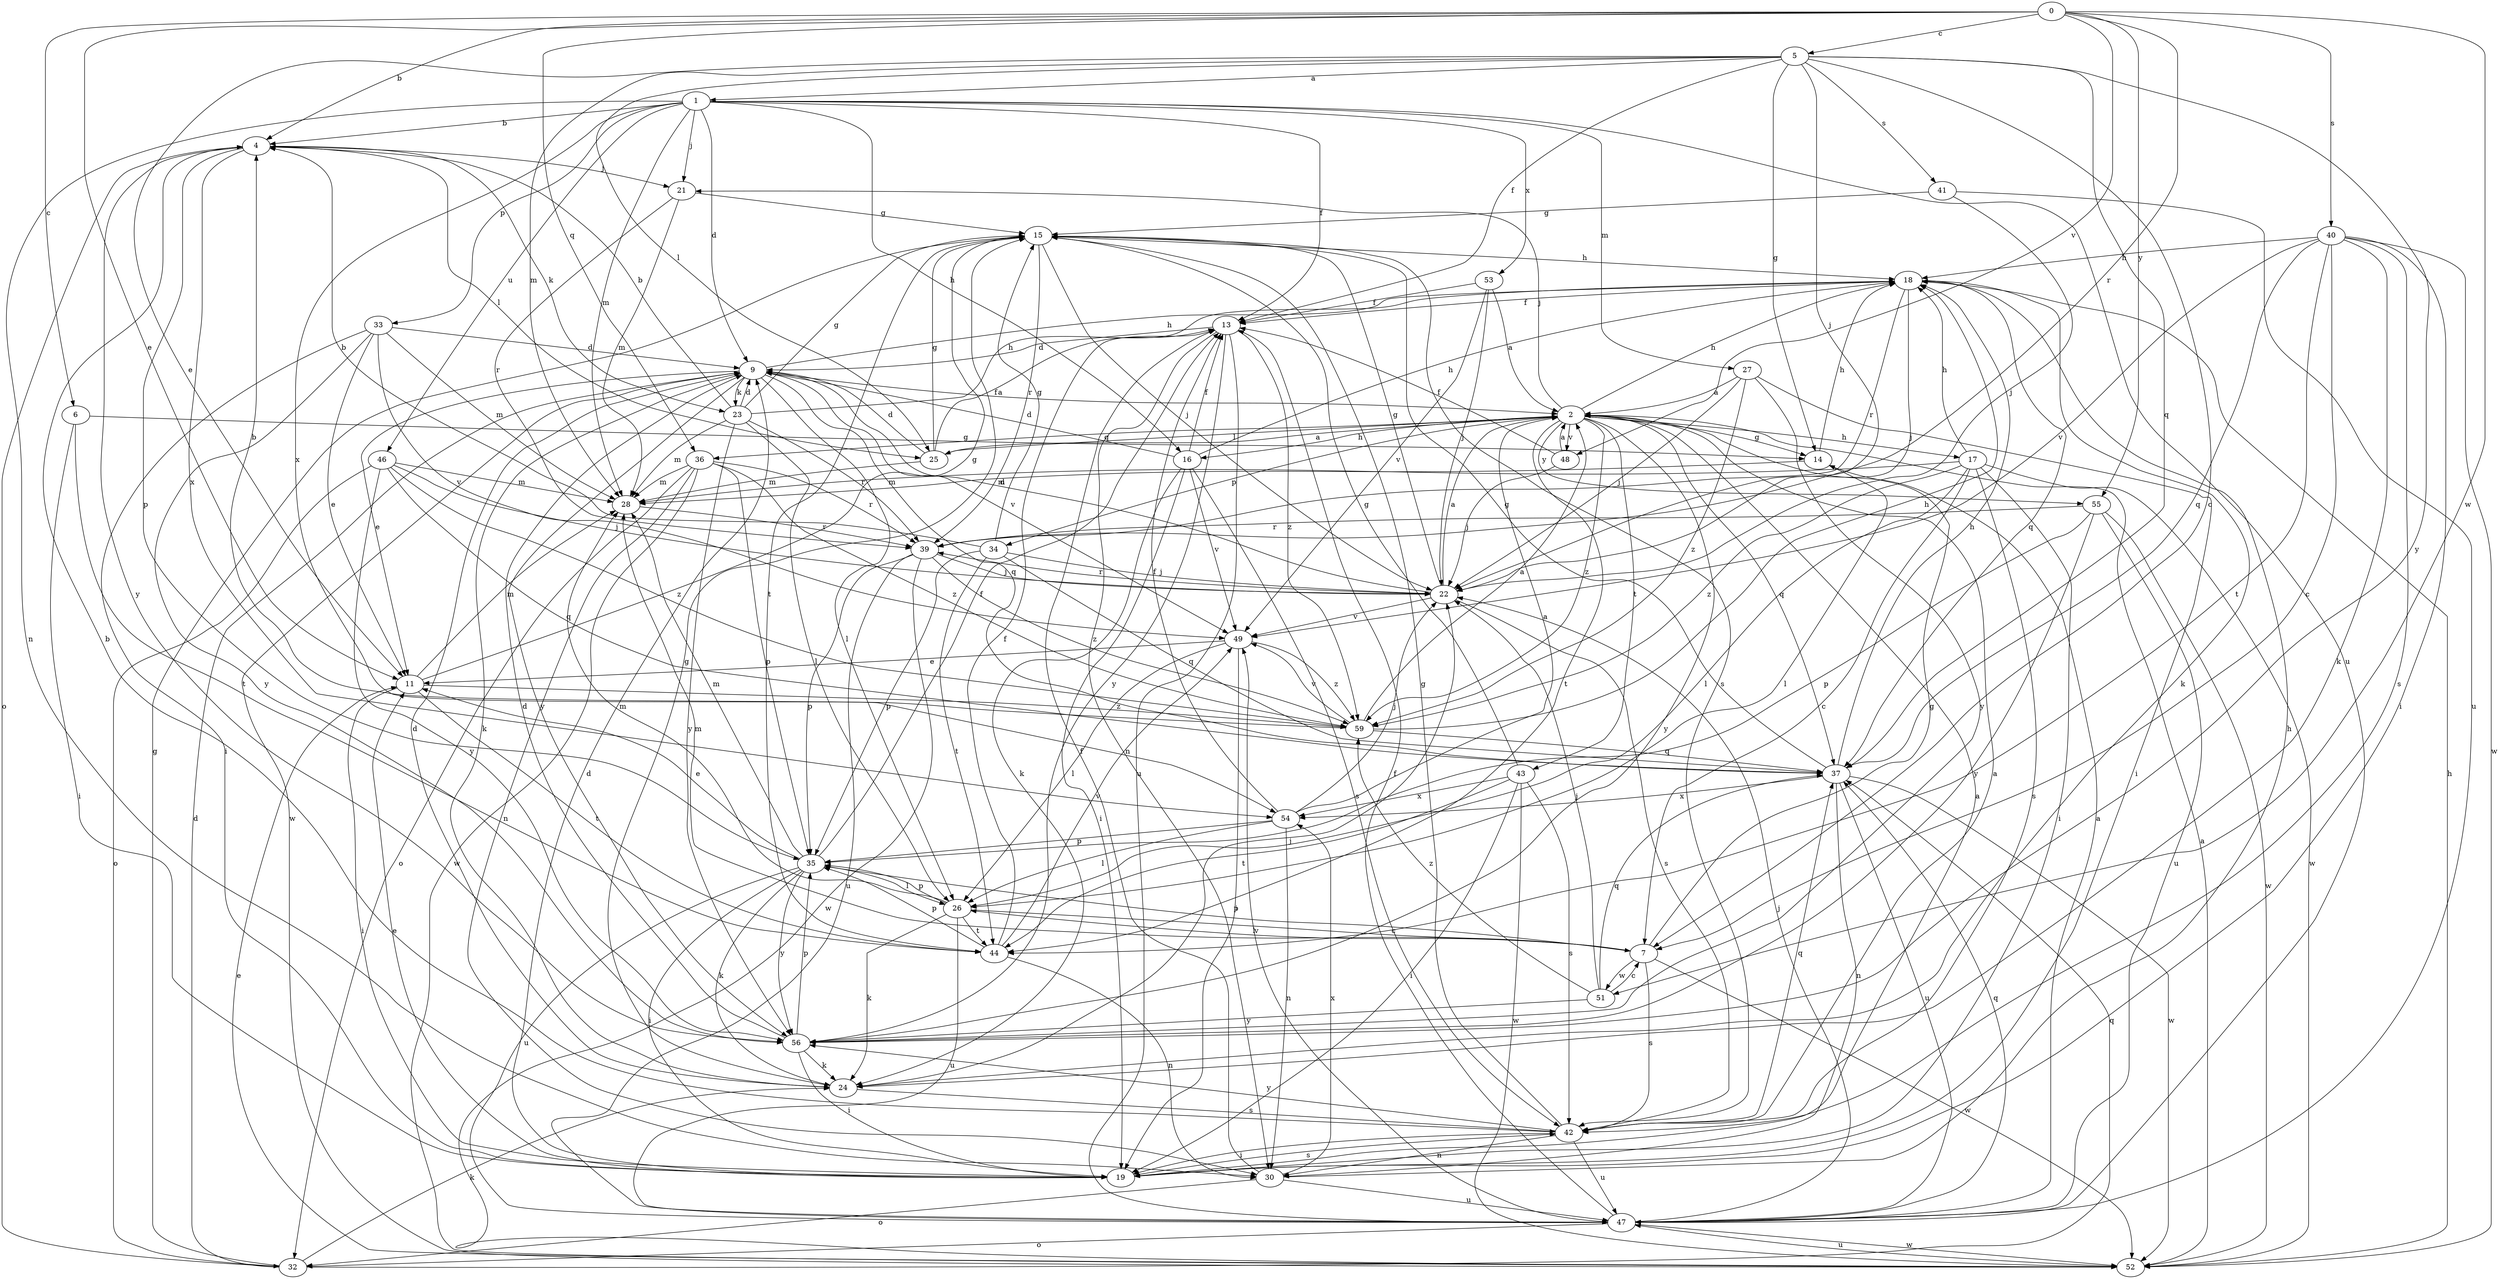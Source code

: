 strict digraph  {
0;
1;
2;
4;
5;
6;
7;
9;
11;
13;
14;
15;
16;
17;
18;
19;
21;
22;
23;
24;
25;
26;
27;
28;
30;
32;
33;
34;
35;
36;
37;
39;
40;
41;
42;
43;
44;
46;
47;
48;
49;
51;
52;
53;
54;
55;
56;
59;
0 -> 4  [label=b];
0 -> 5  [label=c];
0 -> 6  [label=c];
0 -> 11  [label=e];
0 -> 36  [label=q];
0 -> 39  [label=r];
0 -> 40  [label=s];
0 -> 48  [label=v];
0 -> 51  [label=w];
0 -> 55  [label=y];
1 -> 4  [label=b];
1 -> 9  [label=d];
1 -> 13  [label=f];
1 -> 16  [label=h];
1 -> 21  [label=j];
1 -> 27  [label=m];
1 -> 28  [label=m];
1 -> 30  [label=n];
1 -> 33  [label=p];
1 -> 46  [label=u];
1 -> 47  [label=u];
1 -> 53  [label=x];
1 -> 54  [label=x];
2 -> 14  [label=g];
2 -> 16  [label=h];
2 -> 17  [label=h];
2 -> 18  [label=h];
2 -> 21  [label=j];
2 -> 25  [label=l];
2 -> 34  [label=p];
2 -> 36  [label=q];
2 -> 37  [label=q];
2 -> 43  [label=t];
2 -> 44  [label=t];
2 -> 48  [label=v];
2 -> 55  [label=y];
2 -> 56  [label=y];
2 -> 59  [label=z];
4 -> 21  [label=j];
4 -> 23  [label=k];
4 -> 25  [label=l];
4 -> 32  [label=o];
4 -> 35  [label=p];
4 -> 54  [label=x];
4 -> 56  [label=y];
5 -> 1  [label=a];
5 -> 7  [label=c];
5 -> 11  [label=e];
5 -> 13  [label=f];
5 -> 14  [label=g];
5 -> 22  [label=j];
5 -> 25  [label=l];
5 -> 28  [label=m];
5 -> 37  [label=q];
5 -> 41  [label=s];
5 -> 56  [label=y];
6 -> 14  [label=g];
6 -> 19  [label=i];
6 -> 44  [label=t];
7 -> 14  [label=g];
7 -> 26  [label=l];
7 -> 28  [label=m];
7 -> 35  [label=p];
7 -> 42  [label=s];
7 -> 51  [label=w];
7 -> 52  [label=w];
9 -> 2  [label=a];
9 -> 11  [label=e];
9 -> 18  [label=h];
9 -> 23  [label=k];
9 -> 24  [label=k];
9 -> 26  [label=l];
9 -> 37  [label=q];
9 -> 49  [label=v];
9 -> 52  [label=w];
9 -> 56  [label=y];
11 -> 15  [label=g];
11 -> 19  [label=i];
11 -> 28  [label=m];
11 -> 44  [label=t];
11 -> 59  [label=z];
13 -> 9  [label=d];
13 -> 30  [label=n];
13 -> 47  [label=u];
13 -> 56  [label=y];
13 -> 59  [label=z];
14 -> 18  [label=h];
14 -> 26  [label=l];
14 -> 28  [label=m];
15 -> 18  [label=h];
15 -> 22  [label=j];
15 -> 39  [label=r];
15 -> 42  [label=s];
15 -> 44  [label=t];
16 -> 9  [label=d];
16 -> 13  [label=f];
16 -> 18  [label=h];
16 -> 19  [label=i];
16 -> 24  [label=k];
16 -> 42  [label=s];
16 -> 49  [label=v];
17 -> 7  [label=c];
17 -> 18  [label=h];
17 -> 19  [label=i];
17 -> 26  [label=l];
17 -> 28  [label=m];
17 -> 42  [label=s];
17 -> 52  [label=w];
17 -> 59  [label=z];
18 -> 13  [label=f];
18 -> 22  [label=j];
18 -> 24  [label=k];
18 -> 37  [label=q];
18 -> 39  [label=r];
19 -> 2  [label=a];
19 -> 9  [label=d];
19 -> 11  [label=e];
19 -> 42  [label=s];
21 -> 15  [label=g];
21 -> 28  [label=m];
21 -> 39  [label=r];
22 -> 2  [label=a];
22 -> 9  [label=d];
22 -> 15  [label=g];
22 -> 39  [label=r];
22 -> 42  [label=s];
22 -> 49  [label=v];
23 -> 4  [label=b];
23 -> 9  [label=d];
23 -> 15  [label=g];
23 -> 18  [label=h];
23 -> 26  [label=l];
23 -> 28  [label=m];
23 -> 39  [label=r];
23 -> 56  [label=y];
24 -> 9  [label=d];
24 -> 15  [label=g];
24 -> 22  [label=j];
24 -> 42  [label=s];
25 -> 2  [label=a];
25 -> 9  [label=d];
25 -> 13  [label=f];
25 -> 15  [label=g];
25 -> 28  [label=m];
26 -> 7  [label=c];
26 -> 24  [label=k];
26 -> 28  [label=m];
26 -> 35  [label=p];
26 -> 44  [label=t];
26 -> 47  [label=u];
27 -> 2  [label=a];
27 -> 19  [label=i];
27 -> 22  [label=j];
27 -> 56  [label=y];
27 -> 59  [label=z];
28 -> 39  [label=r];
30 -> 13  [label=f];
30 -> 18  [label=h];
30 -> 32  [label=o];
30 -> 47  [label=u];
30 -> 54  [label=x];
32 -> 9  [label=d];
32 -> 15  [label=g];
32 -> 24  [label=k];
32 -> 37  [label=q];
33 -> 9  [label=d];
33 -> 11  [label=e];
33 -> 19  [label=i];
33 -> 28  [label=m];
33 -> 49  [label=v];
33 -> 56  [label=y];
34 -> 4  [label=b];
34 -> 15  [label=g];
34 -> 22  [label=j];
34 -> 35  [label=p];
34 -> 37  [label=q];
34 -> 44  [label=t];
35 -> 11  [label=e];
35 -> 13  [label=f];
35 -> 19  [label=i];
35 -> 24  [label=k];
35 -> 26  [label=l];
35 -> 28  [label=m];
35 -> 47  [label=u];
35 -> 56  [label=y];
36 -> 28  [label=m];
36 -> 30  [label=n];
36 -> 32  [label=o];
36 -> 35  [label=p];
36 -> 39  [label=r];
36 -> 52  [label=w];
36 -> 59  [label=z];
37 -> 15  [label=g];
37 -> 18  [label=h];
37 -> 30  [label=n];
37 -> 47  [label=u];
37 -> 52  [label=w];
37 -> 54  [label=x];
39 -> 22  [label=j];
39 -> 35  [label=p];
39 -> 47  [label=u];
39 -> 52  [label=w];
39 -> 59  [label=z];
40 -> 7  [label=c];
40 -> 18  [label=h];
40 -> 19  [label=i];
40 -> 24  [label=k];
40 -> 37  [label=q];
40 -> 42  [label=s];
40 -> 44  [label=t];
40 -> 49  [label=v];
40 -> 52  [label=w];
41 -> 15  [label=g];
41 -> 22  [label=j];
41 -> 47  [label=u];
42 -> 2  [label=a];
42 -> 4  [label=b];
42 -> 15  [label=g];
42 -> 19  [label=i];
42 -> 30  [label=n];
42 -> 37  [label=q];
42 -> 47  [label=u];
42 -> 56  [label=y];
43 -> 15  [label=g];
43 -> 19  [label=i];
43 -> 42  [label=s];
43 -> 44  [label=t];
43 -> 52  [label=w];
43 -> 54  [label=x];
44 -> 13  [label=f];
44 -> 30  [label=n];
44 -> 35  [label=p];
44 -> 49  [label=v];
46 -> 22  [label=j];
46 -> 28  [label=m];
46 -> 32  [label=o];
46 -> 37  [label=q];
46 -> 56  [label=y];
46 -> 59  [label=z];
47 -> 2  [label=a];
47 -> 13  [label=f];
47 -> 22  [label=j];
47 -> 32  [label=o];
47 -> 37  [label=q];
47 -> 49  [label=v];
47 -> 52  [label=w];
48 -> 2  [label=a];
48 -> 13  [label=f];
48 -> 22  [label=j];
49 -> 11  [label=e];
49 -> 19  [label=i];
49 -> 26  [label=l];
49 -> 59  [label=z];
51 -> 7  [label=c];
51 -> 22  [label=j];
51 -> 37  [label=q];
51 -> 56  [label=y];
51 -> 59  [label=z];
52 -> 2  [label=a];
52 -> 11  [label=e];
52 -> 18  [label=h];
52 -> 47  [label=u];
53 -> 2  [label=a];
53 -> 13  [label=f];
53 -> 22  [label=j];
53 -> 49  [label=v];
54 -> 2  [label=a];
54 -> 13  [label=f];
54 -> 22  [label=j];
54 -> 26  [label=l];
54 -> 30  [label=n];
54 -> 35  [label=p];
55 -> 35  [label=p];
55 -> 39  [label=r];
55 -> 47  [label=u];
55 -> 52  [label=w];
55 -> 56  [label=y];
56 -> 9  [label=d];
56 -> 19  [label=i];
56 -> 24  [label=k];
56 -> 35  [label=p];
59 -> 2  [label=a];
59 -> 4  [label=b];
59 -> 18  [label=h];
59 -> 37  [label=q];
59 -> 49  [label=v];
}
